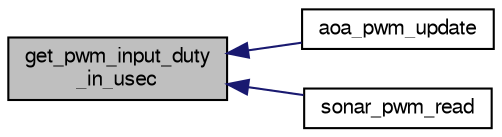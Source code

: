 digraph "get_pwm_input_duty_in_usec"
{
  edge [fontname="FreeSans",fontsize="10",labelfontname="FreeSans",labelfontsize="10"];
  node [fontname="FreeSans",fontsize="10",shape=record];
  rankdir="LR";
  Node1 [label="get_pwm_input_duty\l_in_usec",height=0.2,width=0.4,color="black", fillcolor="grey75", style="filled", fontcolor="black"];
  Node1 -> Node2 [dir="back",color="midnightblue",fontsize="10",style="solid",fontname="FreeSans"];
  Node2 [label="aoa_pwm_update",height=0.2,width=0.4,color="black", fillcolor="white", style="filled",URL="$aoa__pwm_8h.html#ad218f9a74fbec56f87dd18f493fc01e3"];
  Node1 -> Node3 [dir="back",color="midnightblue",fontsize="10",style="solid",fontname="FreeSans"];
  Node3 [label="sonar_pwm_read",height=0.2,width=0.4,color="black", fillcolor="white", style="filled",URL="$sonar__pwm_8h.html#a7c604bf95689ec08fcf92c7c64cfa8f0"];
}
